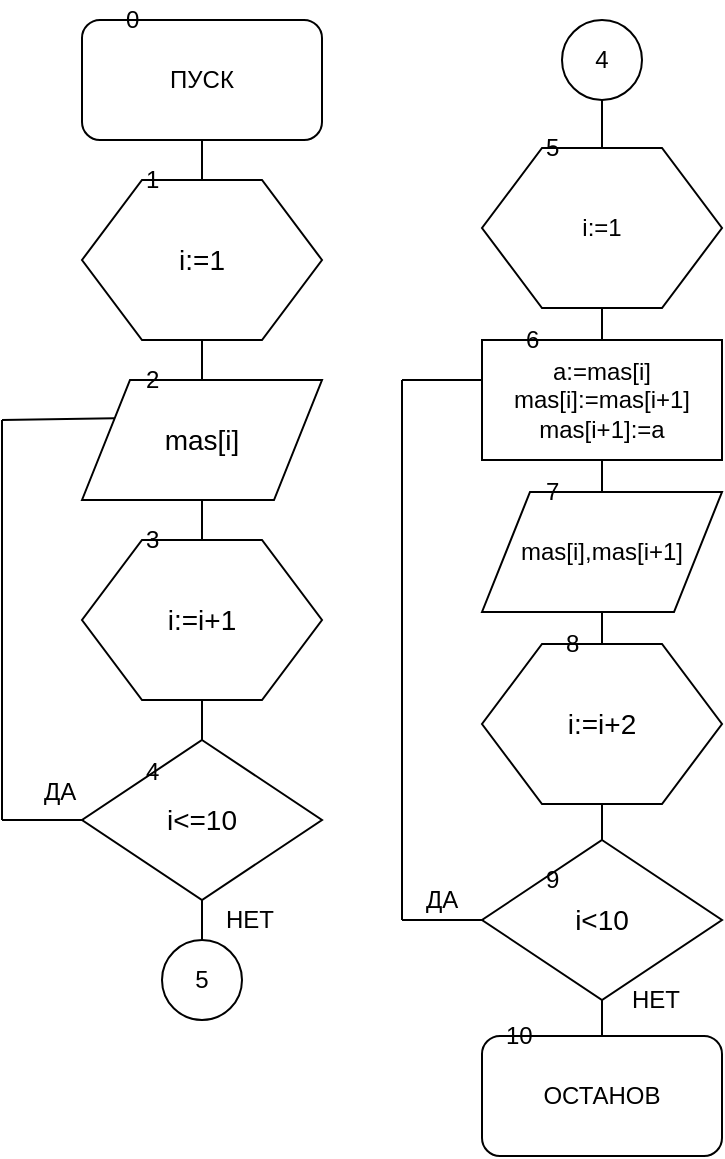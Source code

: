 <mxfile version="12.2.7" type="device" pages="1"><diagram id="eM5j__Nff6ZDdSdYk_MO" name="Page-1"><mxGraphModel dx="1005" dy="595" grid="1" gridSize="10" guides="1" tooltips="1" connect="1" arrows="1" fold="1" page="1" pageScale="1" pageWidth="827" pageHeight="1169" math="0" shadow="0"><root><mxCell id="0"/><mxCell id="1" parent="0"/><mxCell id="yg5_FAZK4PEnWZgqpL33-25" value="" style="endArrow=none;html=1;entryX=0.5;entryY=0;entryDx=0;entryDy=0;exitX=0.5;exitY=1;exitDx=0;exitDy=0;" edge="1" parent="1" source="yg5_FAZK4PEnWZgqpL33-14" target="yg5_FAZK4PEnWZgqpL33-2"><mxGeometry width="50" height="50" relative="1" as="geometry"><mxPoint x="80" y="660" as="sourcePoint"/><mxPoint x="130" y="610" as="targetPoint"/></mxGeometry></mxCell><mxCell id="yg5_FAZK4PEnWZgqpL33-12" value="" style="endArrow=none;html=1;exitX=0.5;exitY=1;exitDx=0;exitDy=0;" edge="1" parent="1" source="yg5_FAZK4PEnWZgqpL33-1"><mxGeometry width="50" height="50" relative="1" as="geometry"><mxPoint x="80" y="550" as="sourcePoint"/><mxPoint x="180" y="480" as="targetPoint"/></mxGeometry></mxCell><mxCell id="yg5_FAZK4PEnWZgqpL33-1" value="ПУСК" style="rounded=1;whiteSpace=wrap;html=1;" vertex="1" parent="1"><mxGeometry x="120" y="20" width="120" height="60" as="geometry"/></mxCell><mxCell id="yg5_FAZK4PEnWZgqpL33-2" value="ОСТАНОВ" style="rounded=1;whiteSpace=wrap;html=1;" vertex="1" parent="1"><mxGeometry x="320" y="528" width="120" height="60" as="geometry"/></mxCell><mxCell id="yg5_FAZK4PEnWZgqpL33-3" value="&lt;font style=&quot;font-size: 14px&quot;&gt;i:=1&lt;/font&gt;" style="shape=hexagon;perimeter=hexagonPerimeter2;whiteSpace=wrap;html=1;" vertex="1" parent="1"><mxGeometry x="120" y="100" width="120" height="80" as="geometry"/></mxCell><mxCell id="yg5_FAZK4PEnWZgqpL33-4" value="&lt;font style=&quot;font-size: 14px&quot;&gt;mas[i]&lt;/font&gt;" style="shape=parallelogram;perimeter=parallelogramPerimeter;whiteSpace=wrap;html=1;" vertex="1" parent="1"><mxGeometry x="120" y="200" width="120" height="60" as="geometry"/></mxCell><mxCell id="yg5_FAZK4PEnWZgqpL33-5" value="&lt;font style=&quot;font-size: 14px&quot;&gt;i:=i+1&lt;/font&gt;" style="shape=hexagon;perimeter=hexagonPerimeter2;whiteSpace=wrap;html=1;" vertex="1" parent="1"><mxGeometry x="120" y="280" width="120" height="80" as="geometry"/></mxCell><mxCell id="yg5_FAZK4PEnWZgqpL33-6" value="&lt;font style=&quot;font-size: 14px&quot;&gt;i&amp;lt;=10&lt;/font&gt;" style="rhombus;whiteSpace=wrap;html=1;" vertex="1" parent="1"><mxGeometry x="120" y="380" width="120" height="80" as="geometry"/></mxCell><mxCell id="yg5_FAZK4PEnWZgqpL33-7" value="" style="endArrow=none;html=1;entryX=0;entryY=0.5;entryDx=0;entryDy=0;" edge="1" parent="1" target="yg5_FAZK4PEnWZgqpL33-6"><mxGeometry width="50" height="50" relative="1" as="geometry"><mxPoint x="80" y="420" as="sourcePoint"/><mxPoint x="170" y="480" as="targetPoint"/></mxGeometry></mxCell><mxCell id="yg5_FAZK4PEnWZgqpL33-8" value="" style="endArrow=none;html=1;entryX=0;entryY=0.25;entryDx=0;entryDy=0;" edge="1" parent="1" target="yg5_FAZK4PEnWZgqpL33-4"><mxGeometry width="50" height="50" relative="1" as="geometry"><mxPoint x="80" y="220" as="sourcePoint"/><mxPoint x="120" y="220" as="targetPoint"/></mxGeometry></mxCell><mxCell id="yg5_FAZK4PEnWZgqpL33-9" value="" style="endArrow=none;html=1;" edge="1" parent="1"><mxGeometry width="50" height="50" relative="1" as="geometry"><mxPoint x="80" y="220" as="sourcePoint"/><mxPoint x="80" y="420" as="targetPoint"/></mxGeometry></mxCell><mxCell id="yg5_FAZK4PEnWZgqpL33-10" value="ДА" style="text;html=1;resizable=0;points=[];autosize=1;align=left;verticalAlign=top;spacingTop=-4;" vertex="1" parent="1"><mxGeometry x="99" y="396" width="30" height="20" as="geometry"/></mxCell><mxCell id="yg5_FAZK4PEnWZgqpL33-11" value="НЕТ" style="text;html=1;resizable=0;points=[];autosize=1;align=left;verticalAlign=top;spacingTop=-4;" vertex="1" parent="1"><mxGeometry x="190" y="460" width="40" height="20" as="geometry"/></mxCell><mxCell id="yg5_FAZK4PEnWZgqpL33-13" value="5" style="ellipse;whiteSpace=wrap;html=1;aspect=fixed;" vertex="1" parent="1"><mxGeometry x="160" y="480" width="40" height="40" as="geometry"/></mxCell><mxCell id="yg5_FAZK4PEnWZgqpL33-14" value="4" style="ellipse;whiteSpace=wrap;html=1;aspect=fixed;" vertex="1" parent="1"><mxGeometry x="360" y="20" width="40" height="40" as="geometry"/></mxCell><mxCell id="yg5_FAZK4PEnWZgqpL33-15" value="0" style="text;html=1;resizable=0;points=[];autosize=1;align=left;verticalAlign=top;spacingTop=-4;" vertex="1" parent="1"><mxGeometry x="140" y="10" width="20" height="20" as="geometry"/></mxCell><mxCell id="yg5_FAZK4PEnWZgqpL33-16" value="1" style="text;html=1;resizable=0;points=[];autosize=1;align=left;verticalAlign=top;spacingTop=-4;" vertex="1" parent="1"><mxGeometry x="150" y="90" width="20" height="20" as="geometry"/></mxCell><mxCell id="yg5_FAZK4PEnWZgqpL33-17" value="2" style="text;html=1;resizable=0;points=[];autosize=1;align=left;verticalAlign=top;spacingTop=-4;" vertex="1" parent="1"><mxGeometry x="150" y="190" width="20" height="20" as="geometry"/></mxCell><mxCell id="yg5_FAZK4PEnWZgqpL33-18" value="3" style="text;html=1;resizable=0;points=[];autosize=1;align=left;verticalAlign=top;spacingTop=-4;" vertex="1" parent="1"><mxGeometry x="150" y="270" width="20" height="20" as="geometry"/></mxCell><mxCell id="yg5_FAZK4PEnWZgqpL33-19" value="4" style="text;html=1;resizable=0;points=[];autosize=1;align=left;verticalAlign=top;spacingTop=-4;" vertex="1" parent="1"><mxGeometry x="150" y="386" width="20" height="20" as="geometry"/></mxCell><mxCell id="yg5_FAZK4PEnWZgqpL33-20" value="i:=1" style="shape=hexagon;perimeter=hexagonPerimeter2;whiteSpace=wrap;html=1;" vertex="1" parent="1"><mxGeometry x="320" y="84" width="120" height="80" as="geometry"/></mxCell><mxCell id="yg5_FAZK4PEnWZgqpL33-21" value="&lt;div&gt;a:=mas[i]&lt;/div&gt;&lt;div&gt;mas[i]:=mas[i+1]&lt;/div&gt;&lt;div&gt;mas[i+1]:=a&lt;/div&gt;" style="rounded=0;whiteSpace=wrap;html=1;" vertex="1" parent="1"><mxGeometry x="320" y="180" width="120" height="60" as="geometry"/></mxCell><mxCell id="yg5_FAZK4PEnWZgqpL33-22" value="mas[i],mas[i+1]" style="shape=parallelogram;perimeter=parallelogramPerimeter;whiteSpace=wrap;html=1;" vertex="1" parent="1"><mxGeometry x="320" y="256" width="120" height="60" as="geometry"/></mxCell><mxCell id="yg5_FAZK4PEnWZgqpL33-23" value="&lt;font style=&quot;font-size: 14px&quot;&gt;i:=i+2&lt;/font&gt;" style="shape=hexagon;perimeter=hexagonPerimeter2;whiteSpace=wrap;html=1;" vertex="1" parent="1"><mxGeometry x="320" y="332" width="120" height="80" as="geometry"/></mxCell><mxCell id="yg5_FAZK4PEnWZgqpL33-24" value="&lt;font style=&quot;font-size: 14px&quot;&gt;i&amp;lt;10&lt;/font&gt;" style="rhombus;whiteSpace=wrap;html=1;" vertex="1" parent="1"><mxGeometry x="320" y="430" width="120" height="80" as="geometry"/></mxCell><mxCell id="yg5_FAZK4PEnWZgqpL33-26" value="" style="endArrow=none;html=1;entryX=0;entryY=0.5;entryDx=0;entryDy=0;" edge="1" parent="1" target="yg5_FAZK4PEnWZgqpL33-24"><mxGeometry width="50" height="50" relative="1" as="geometry"><mxPoint x="280" y="470" as="sourcePoint"/><mxPoint x="130" y="610" as="targetPoint"/></mxGeometry></mxCell><mxCell id="yg5_FAZK4PEnWZgqpL33-27" value="" style="endArrow=none;html=1;entryX=0;entryY=0.5;entryDx=0;entryDy=0;" edge="1" parent="1"><mxGeometry width="50" height="50" relative="1" as="geometry"><mxPoint x="280" y="200" as="sourcePoint"/><mxPoint x="320" y="200" as="targetPoint"/></mxGeometry></mxCell><mxCell id="yg5_FAZK4PEnWZgqpL33-28" value="" style="endArrow=none;html=1;" edge="1" parent="1"><mxGeometry width="50" height="50" relative="1" as="geometry"><mxPoint x="280" y="200" as="sourcePoint"/><mxPoint x="280" y="470" as="targetPoint"/></mxGeometry></mxCell><mxCell id="yg5_FAZK4PEnWZgqpL33-29" value="ДА" style="text;html=1;resizable=0;points=[];autosize=1;align=left;verticalAlign=top;spacingTop=-4;" vertex="1" parent="1"><mxGeometry x="290" y="450" width="30" height="20" as="geometry"/></mxCell><mxCell id="yg5_FAZK4PEnWZgqpL33-30" value="НЕТ" style="text;html=1;resizable=0;points=[];autosize=1;align=left;verticalAlign=top;spacingTop=-4;" vertex="1" parent="1"><mxGeometry x="393" y="500" width="40" height="20" as="geometry"/></mxCell><mxCell id="yg5_FAZK4PEnWZgqpL33-31" value="5" style="text;html=1;resizable=0;points=[];autosize=1;align=left;verticalAlign=top;spacingTop=-4;" vertex="1" parent="1"><mxGeometry x="350" y="74" width="20" height="20" as="geometry"/></mxCell><mxCell id="yg5_FAZK4PEnWZgqpL33-32" value="6" style="text;html=1;resizable=0;points=[];autosize=1;align=left;verticalAlign=top;spacingTop=-4;" vertex="1" parent="1"><mxGeometry x="340" y="170" width="20" height="20" as="geometry"/></mxCell><mxCell id="yg5_FAZK4PEnWZgqpL33-33" value="7" style="text;html=1;resizable=0;points=[];autosize=1;align=left;verticalAlign=top;spacingTop=-4;" vertex="1" parent="1"><mxGeometry x="350" y="246" width="20" height="20" as="geometry"/></mxCell><mxCell id="yg5_FAZK4PEnWZgqpL33-34" value="8" style="text;html=1;resizable=0;points=[];autosize=1;align=left;verticalAlign=top;spacingTop=-4;" vertex="1" parent="1"><mxGeometry x="360" y="322" width="20" height="20" as="geometry"/></mxCell><mxCell id="yg5_FAZK4PEnWZgqpL33-35" value="9" style="text;html=1;resizable=0;points=[];autosize=1;align=left;verticalAlign=top;spacingTop=-4;" vertex="1" parent="1"><mxGeometry x="350" y="440" width="20" height="20" as="geometry"/></mxCell><mxCell id="yg5_FAZK4PEnWZgqpL33-36" value="10" style="text;html=1;resizable=0;points=[];autosize=1;align=left;verticalAlign=top;spacingTop=-4;" vertex="1" parent="1"><mxGeometry x="330" y="518" width="30" height="20" as="geometry"/></mxCell></root></mxGraphModel></diagram></mxfile>
